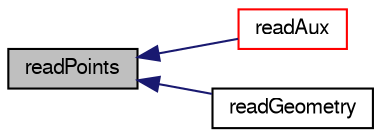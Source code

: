 digraph "readPoints"
{
  bgcolor="transparent";
  edge [fontname="FreeSans",fontsize="10",labelfontname="FreeSans",labelfontsize="10"];
  node [fontname="FreeSans",fontsize="10",shape=record];
  rankdir="LR";
  Node466 [label="readPoints",height=0.2,width=0.4,color="black", fillcolor="grey75", style="filled", fontcolor="black"];
  Node466 -> Node467 [dir="back",color="midnightblue",fontsize="10",style="solid",fontname="FreeSans"];
  Node467 [label="readAux",height=0.2,width=0.4,color="red",URL="$a21334.html#afacb9df6d152538da046860c73b53902",tooltip="Read auxiliary data from constant/{boundaryRegion,cellTable}. "];
  Node466 -> Node469 [dir="back",color="midnightblue",fontsize="10",style="solid",fontname="FreeSans"];
  Node469 [label="readGeometry",height=0.2,width=0.4,color="black",URL="$a21334.html#a90083fbdf90aae15592149e61ec55174",tooltip="Read the mesh from the file(s) "];
}

